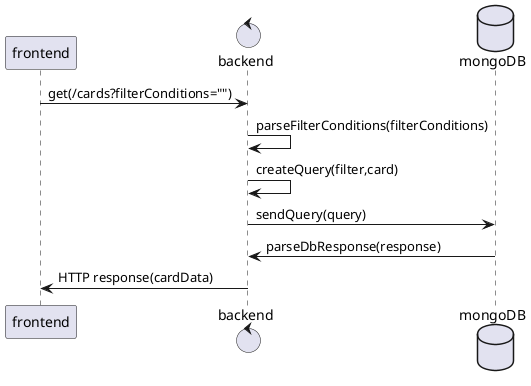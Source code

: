 @startuml
participant frontend
control backend
database mongoDB

frontend -> backend:get(/cards?filterConditions="")
backend -> backend:parseFilterConditions(filterConditions)
backend -> backend:createQuery(filter,card)
backend -> mongoDB:sendQuery(query)
backend <- mongoDB:parseDbResponse(response)
backend -> frontend:HTTP response(cardData)
@enduml
